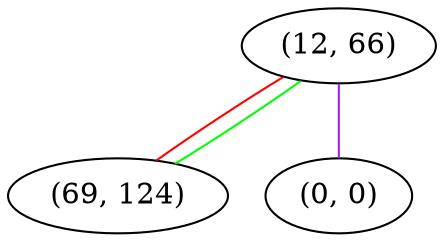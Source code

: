 graph "" {
"(12, 66)";
"(69, 124)";
"(0, 0)";
"(12, 66)" -- "(69, 124)"  [color=red, key=0, weight=1];
"(12, 66)" -- "(69, 124)"  [color=green, key=1, weight=2];
"(12, 66)" -- "(0, 0)"  [color=purple, key=0, weight=4];
}
